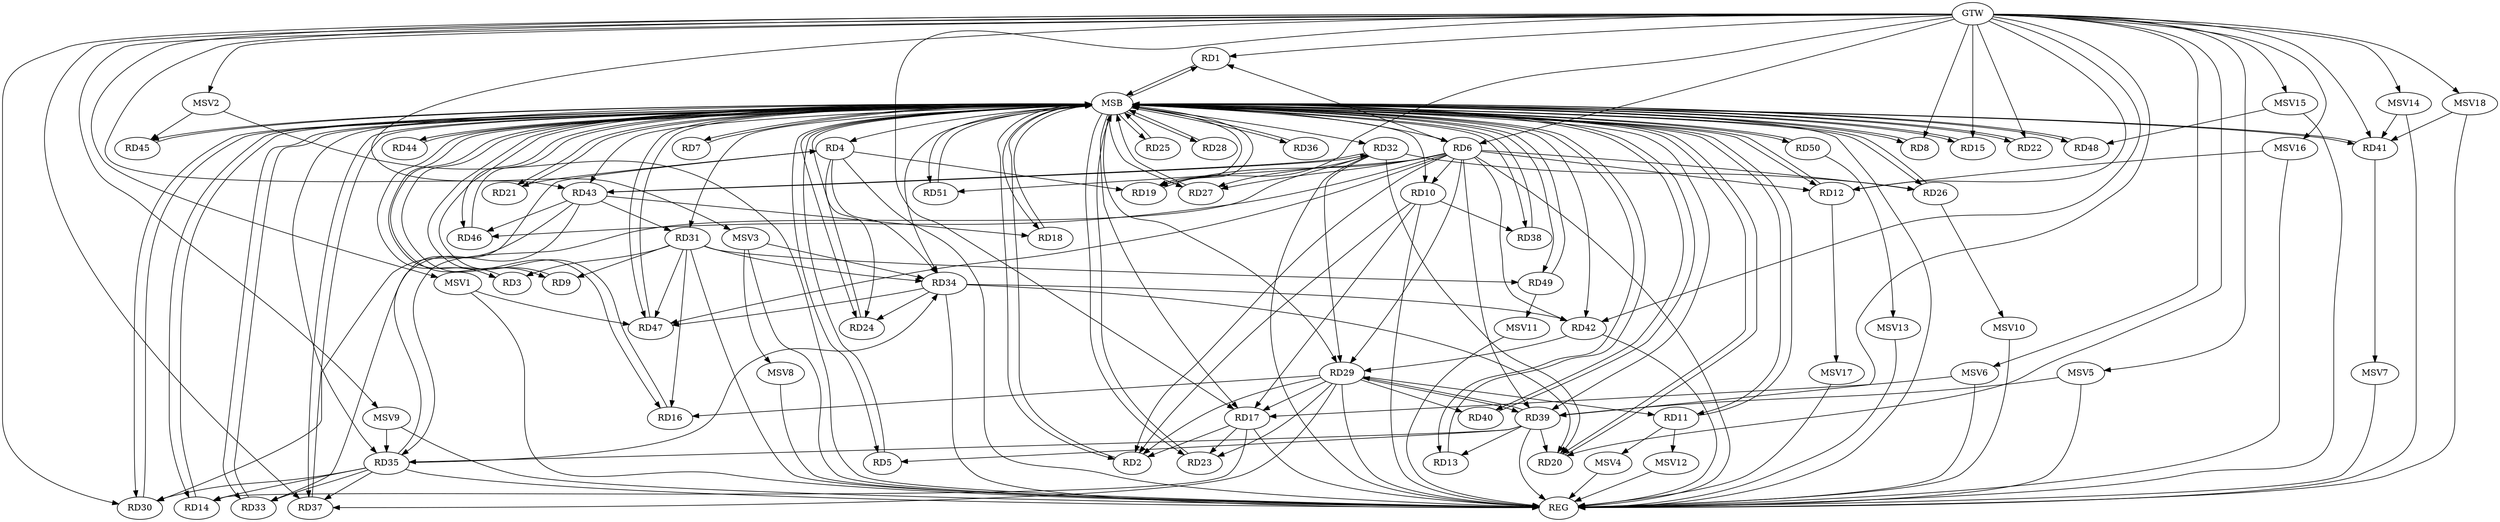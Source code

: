 strict digraph G {
  RD1 [ label="RD1" ];
  RD2 [ label="RD2" ];
  RD3 [ label="RD3" ];
  RD4 [ label="RD4" ];
  RD5 [ label="RD5" ];
  RD6 [ label="RD6" ];
  RD7 [ label="RD7" ];
  RD8 [ label="RD8" ];
  RD9 [ label="RD9" ];
  RD10 [ label="RD10" ];
  RD11 [ label="RD11" ];
  RD12 [ label="RD12" ];
  RD13 [ label="RD13" ];
  RD14 [ label="RD14" ];
  RD15 [ label="RD15" ];
  RD16 [ label="RD16" ];
  RD17 [ label="RD17" ];
  RD18 [ label="RD18" ];
  RD19 [ label="RD19" ];
  RD20 [ label="RD20" ];
  RD21 [ label="RD21" ];
  RD22 [ label="RD22" ];
  RD23 [ label="RD23" ];
  RD24 [ label="RD24" ];
  RD25 [ label="RD25" ];
  RD26 [ label="RD26" ];
  RD27 [ label="RD27" ];
  RD28 [ label="RD28" ];
  RD29 [ label="RD29" ];
  RD30 [ label="RD30" ];
  RD31 [ label="RD31" ];
  RD32 [ label="RD32" ];
  RD33 [ label="RD33" ];
  RD34 [ label="RD34" ];
  RD35 [ label="RD35" ];
  RD36 [ label="RD36" ];
  RD37 [ label="RD37" ];
  RD38 [ label="RD38" ];
  RD39 [ label="RD39" ];
  RD40 [ label="RD40" ];
  RD41 [ label="RD41" ];
  RD42 [ label="RD42" ];
  RD43 [ label="RD43" ];
  RD44 [ label="RD44" ];
  RD45 [ label="RD45" ];
  RD46 [ label="RD46" ];
  RD47 [ label="RD47" ];
  RD48 [ label="RD48" ];
  RD49 [ label="RD49" ];
  RD50 [ label="RD50" ];
  RD51 [ label="RD51" ];
  GTW [ label="GTW" ];
  REG [ label="REG" ];
  MSB [ label="MSB" ];
  MSV1 [ label="MSV1" ];
  MSV2 [ label="MSV2" ];
  MSV3 [ label="MSV3" ];
  MSV4 [ label="MSV4" ];
  MSV5 [ label="MSV5" ];
  MSV6 [ label="MSV6" ];
  MSV7 [ label="MSV7" ];
  MSV8 [ label="MSV8" ];
  MSV9 [ label="MSV9" ];
  MSV10 [ label="MSV10" ];
  MSV11 [ label="MSV11" ];
  MSV12 [ label="MSV12" ];
  MSV13 [ label="MSV13" ];
  MSV14 [ label="MSV14" ];
  MSV15 [ label="MSV15" ];
  MSV16 [ label="MSV16" ];
  MSV17 [ label="MSV17" ];
  MSV18 [ label="MSV18" ];
  RD6 -> RD1;
  RD10 -> RD2;
  RD17 -> RD2;
  RD29 -> RD2;
  RD31 -> RD3;
  RD4 -> RD19;
  RD4 -> RD21;
  RD4 -> RD24;
  RD4 -> RD34;
  RD35 -> RD4;
  RD39 -> RD5;
  RD6 -> RD19;
  RD6 -> RD27;
  RD6 -> RD29;
  RD6 -> RD39;
  RD6 -> RD42;
  RD6 -> RD46;
  RD6 -> RD47;
  RD31 -> RD9;
  RD10 -> RD17;
  RD10 -> RD38;
  RD29 -> RD11;
  RD39 -> RD13;
  RD17 -> RD14;
  RD35 -> RD14;
  RD29 -> RD16;
  RD31 -> RD16;
  RD17 -> RD23;
  RD29 -> RD17;
  RD43 -> RD18;
  RD32 -> RD20;
  RD34 -> RD20;
  RD39 -> RD20;
  RD29 -> RD23;
  RD34 -> RD24;
  RD32 -> RD26;
  RD32 -> RD27;
  RD32 -> RD29;
  RD29 -> RD37;
  RD29 -> RD39;
  RD39 -> RD29;
  RD29 -> RD40;
  RD42 -> RD29;
  RD35 -> RD30;
  RD43 -> RD30;
  RD31 -> RD34;
  RD43 -> RD31;
  RD31 -> RD47;
  RD31 -> RD49;
  RD32 -> RD35;
  RD32 -> RD43;
  RD43 -> RD32;
  RD35 -> RD33;
  RD43 -> RD33;
  RD35 -> RD34;
  RD34 -> RD42;
  RD34 -> RD47;
  RD35 -> RD37;
  RD39 -> RD35;
  RD43 -> RD46;
  GTW -> RD6;
  GTW -> RD43;
  GTW -> RD41;
  GTW -> RD37;
  GTW -> RD30;
  GTW -> RD42;
  GTW -> RD19;
  GTW -> RD15;
  GTW -> RD17;
  GTW -> RD22;
  GTW -> RD1;
  GTW -> RD39;
  GTW -> RD12;
  GTW -> RD20;
  GTW -> RD8;
  RD4 -> REG;
  RD6 -> REG;
  RD10 -> REG;
  RD17 -> REG;
  RD29 -> REG;
  RD31 -> REG;
  RD32 -> REG;
  RD34 -> REG;
  RD35 -> REG;
  RD39 -> REG;
  RD42 -> REG;
  RD1 -> MSB;
  MSB -> RD3;
  MSB -> RD4;
  MSB -> RD8;
  MSB -> RD28;
  MSB -> RD33;
  MSB -> RD40;
  MSB -> REG;
  RD2 -> MSB;
  MSB -> RD24;
  MSB -> RD26;
  MSB -> RD35;
  MSB -> RD38;
  RD3 -> MSB;
  MSB -> RD7;
  MSB -> RD12;
  MSB -> RD16;
  MSB -> RD18;
  MSB -> RD19;
  MSB -> RD21;
  MSB -> RD22;
  MSB -> RD23;
  RD5 -> MSB;
  MSB -> RD1;
  MSB -> RD14;
  MSB -> RD49;
  RD7 -> MSB;
  MSB -> RD30;
  MSB -> RD39;
  MSB -> RD42;
  MSB -> RD44;
  RD8 -> MSB;
  RD9 -> MSB;
  MSB -> RD15;
  MSB -> RD17;
  MSB -> RD37;
  MSB -> RD50;
  RD11 -> MSB;
  MSB -> RD20;
  MSB -> RD43;
  RD12 -> MSB;
  MSB -> RD5;
  MSB -> RD31;
  MSB -> RD34;
  MSB -> RD48;
  RD13 -> MSB;
  MSB -> RD6;
  MSB -> RD47;
  RD14 -> MSB;
  MSB -> RD36;
  RD15 -> MSB;
  RD16 -> MSB;
  MSB -> RD27;
  MSB -> RD41;
  MSB -> RD51;
  RD18 -> MSB;
  MSB -> RD2;
  MSB -> RD32;
  MSB -> RD46;
  RD19 -> MSB;
  RD20 -> MSB;
  MSB -> RD9;
  RD21 -> MSB;
  MSB -> RD11;
  RD22 -> MSB;
  MSB -> RD29;
  RD23 -> MSB;
  RD24 -> MSB;
  MSB -> RD13;
  RD25 -> MSB;
  MSB -> RD45;
  RD26 -> MSB;
  RD27 -> MSB;
  RD28 -> MSB;
  RD30 -> MSB;
  RD33 -> MSB;
  MSB -> RD10;
  RD36 -> MSB;
  MSB -> RD25;
  RD37 -> MSB;
  RD38 -> MSB;
  RD40 -> MSB;
  RD41 -> MSB;
  RD44 -> MSB;
  RD45 -> MSB;
  RD46 -> MSB;
  RD47 -> MSB;
  RD48 -> MSB;
  RD49 -> MSB;
  RD50 -> MSB;
  RD51 -> MSB;
  RD6 -> RD2;
  RD6 -> RD26;
  RD6 -> RD51;
  RD6 -> RD12;
  RD6 -> RD10;
  MSV1 -> RD47;
  GTW -> MSV1;
  MSV1 -> REG;
  MSV2 -> RD45;
  GTW -> MSV2;
  MSV2 -> REG;
  MSV3 -> RD34;
  GTW -> MSV3;
  MSV3 -> REG;
  RD11 -> MSV4;
  MSV4 -> REG;
  MSV5 -> RD39;
  GTW -> MSV5;
  MSV5 -> REG;
  MSV6 -> RD17;
  GTW -> MSV6;
  MSV6 -> REG;
  RD41 -> MSV7;
  MSV7 -> REG;
  MSV3 -> MSV8;
  MSV8 -> REG;
  MSV9 -> RD35;
  GTW -> MSV9;
  MSV9 -> REG;
  RD26 -> MSV10;
  MSV10 -> REG;
  RD49 -> MSV11;
  MSV11 -> REG;
  RD11 -> MSV12;
  MSV12 -> REG;
  RD50 -> MSV13;
  MSV13 -> REG;
  MSV14 -> RD41;
  GTW -> MSV14;
  MSV14 -> REG;
  MSV15 -> RD48;
  GTW -> MSV15;
  MSV15 -> REG;
  MSV16 -> RD12;
  GTW -> MSV16;
  MSV16 -> REG;
  RD12 -> MSV17;
  MSV17 -> REG;
  MSV18 -> RD41;
  GTW -> MSV18;
  MSV18 -> REG;
}
